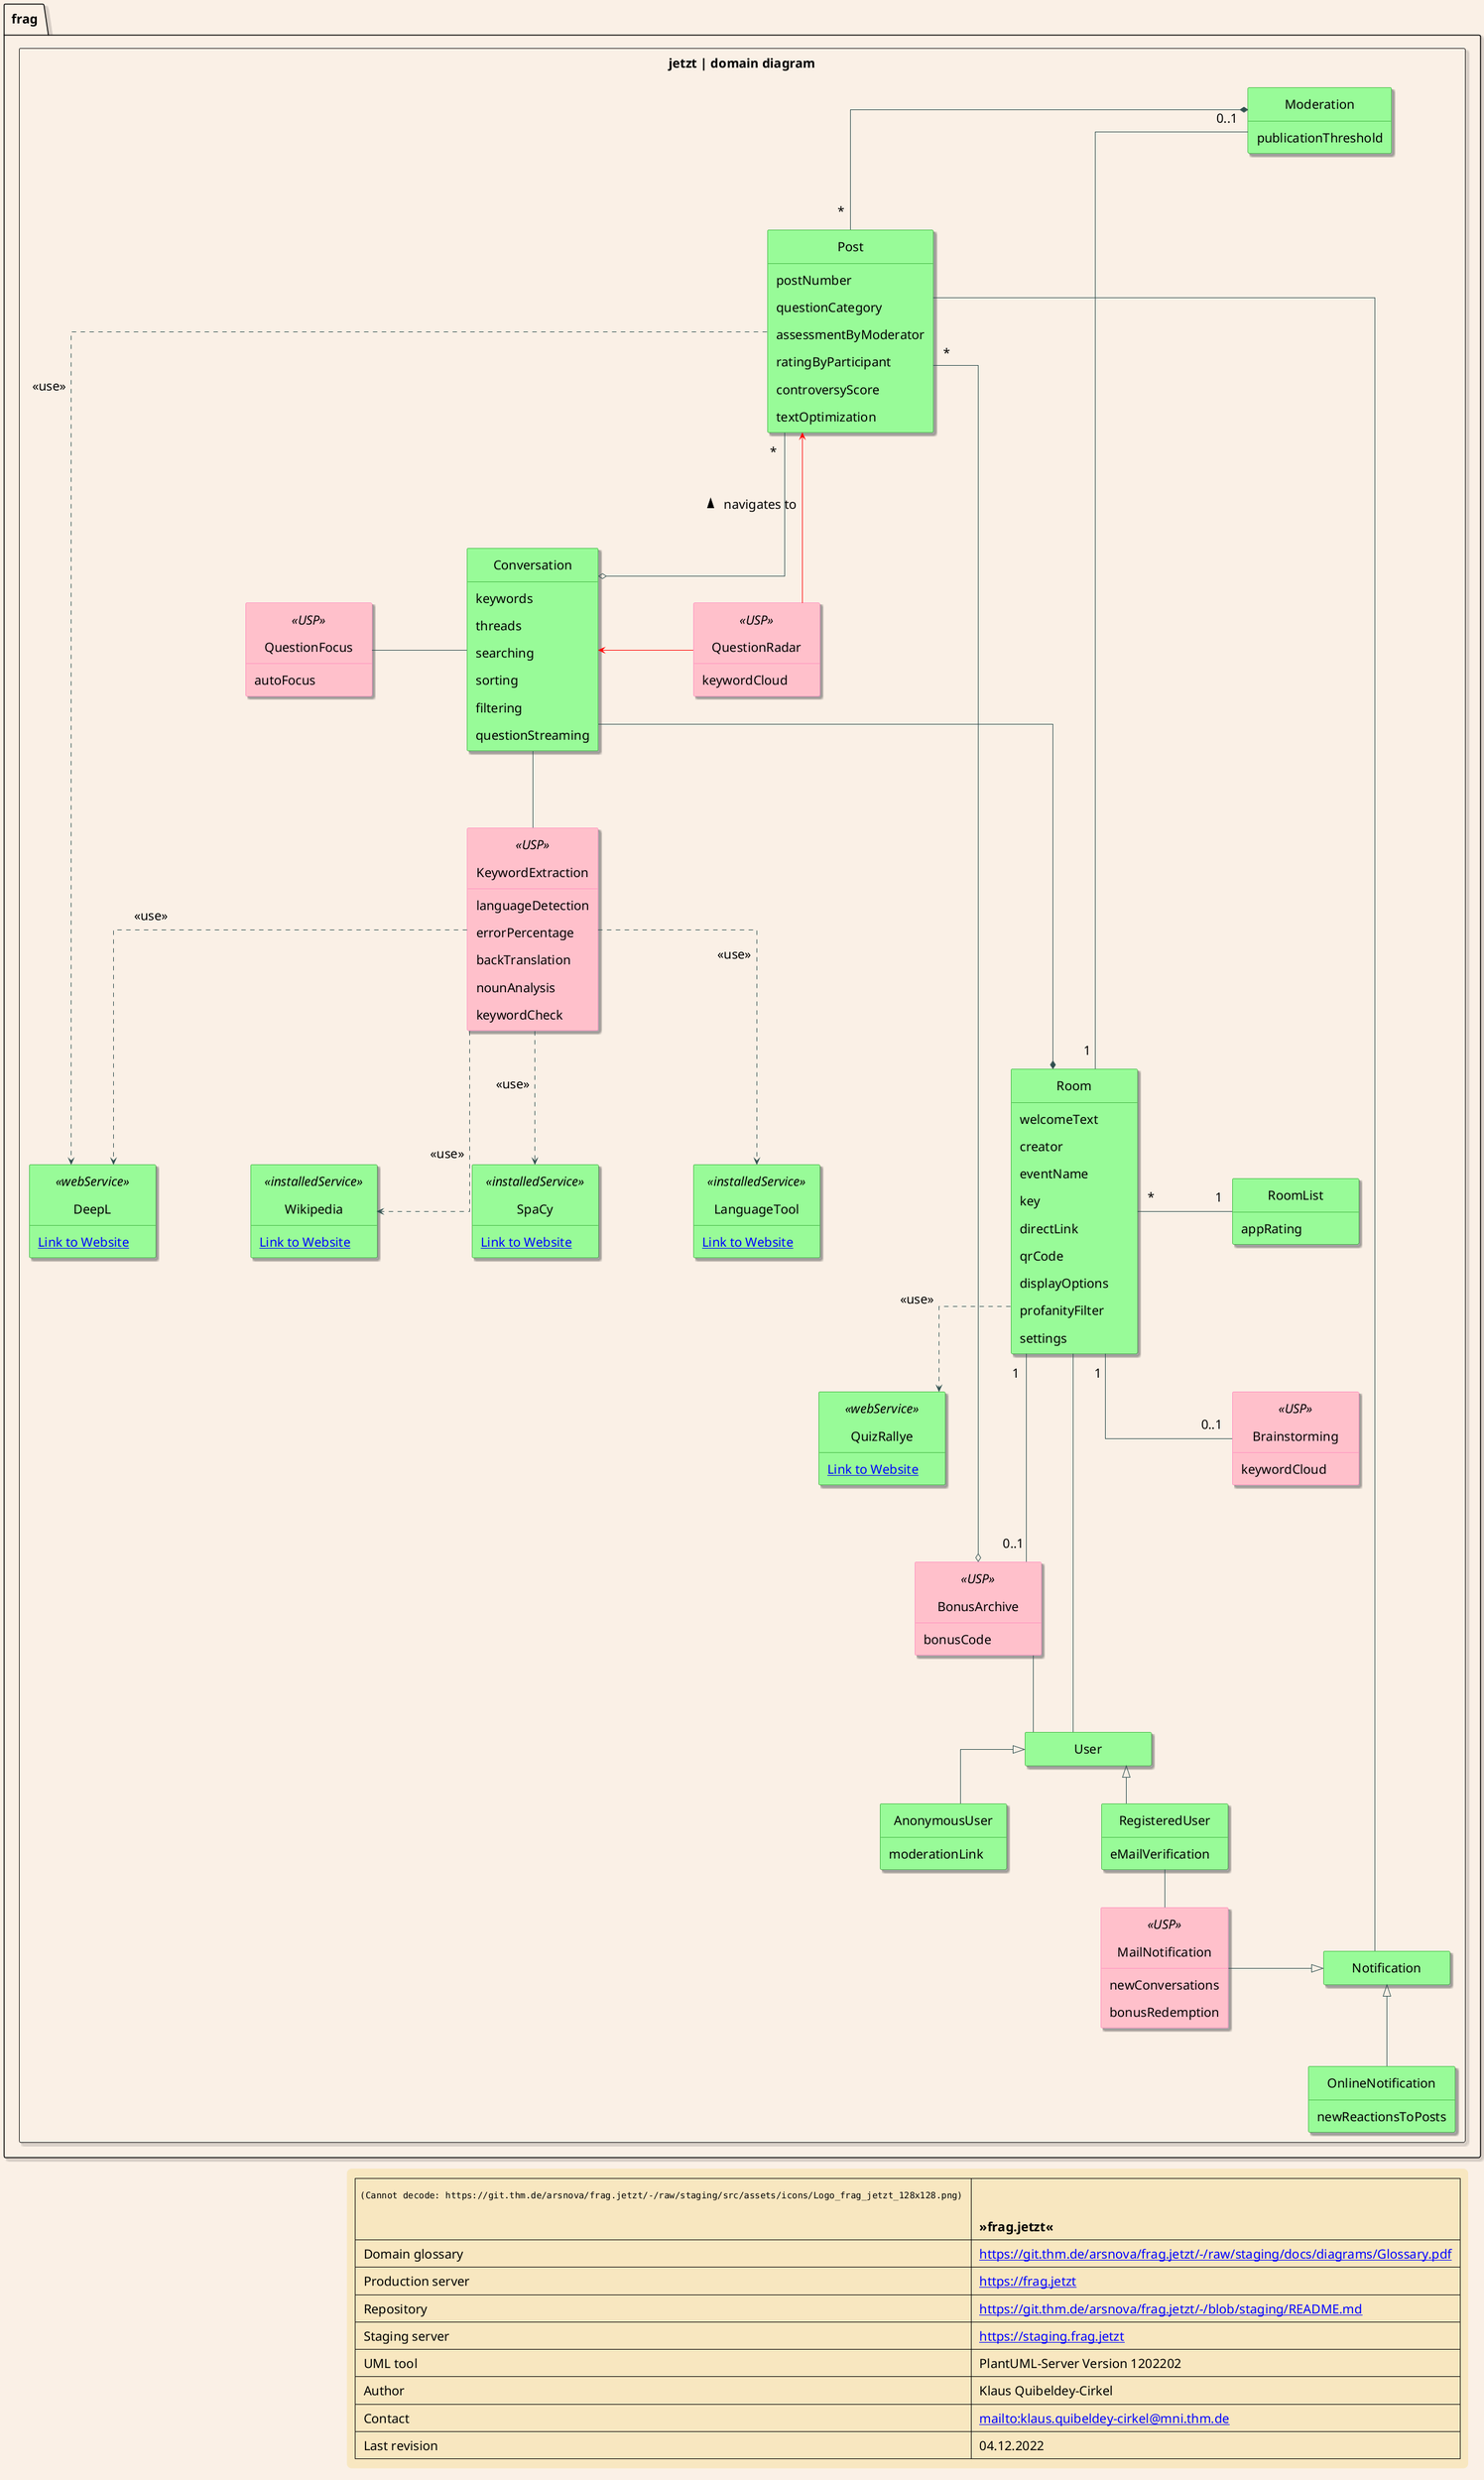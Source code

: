@startuml
skinparam class {
	BackgroundColor PaleGreen
	BorderColor Green
	ArrowColor black
	FontSize 28
	BackgroundColor<<USP>> Pink
	BorderColor<<USP>> HotPink
}

skinparam backgroundColor Linen
skinparam linetype ortho
skinparam shadowing true
skinparam minClassWidth 200
skinparam ArrowThickness 1
skinparam LegendBackgroundColor Strategy
skinparam LegendBorderThickness 0
skinparam LegendFontSize 20
skinparam defaultFontSize 20
skinparam Padding 8
skinparam Nodesep 150
skinparam ArrowColor DarkSlateGray

hide methods
hide empty members
hide circle

package "frag.jetzt | domain diagram" <<Rectangle>> {

class Conversation {
keywords
threads
searching
sorting
filtering
questionStreaming
}

class Room {
welcomeText
creator
eventName
key
directLink
qrCode
displayOptions
profanityFilter
settings
}

class KeywordExtraction <<USP>> {
languageDetection
errorPercentage
backTranslation
nounAnalysis
keywordCheck
}

class Post {
postNumber
questionCategory
assessmentByModerator
ratingByParticipant
controversyScore
textOptimization
}

class Moderation {
publicationThreshold
}

class QuestionFocus <<USP>> {
autoFocus
}

class QuestionRadar <<USP>> {
keywordCloud
}

class RoomList {
appRating
}

class Brainstorming <<USP>> {
keywordCloud
}

class QuizRallye <<webService>> {
[[https://antworte.jetzt {game-based quiz app} Link to Website]]
}

class User {
}

class AnonymousUser {
moderationLink
}

class RegisteredUser {
eMailVerification
}


class BonusArchive <<USP>> {
bonusCode
}

class Notification {
}

class MailNotification <<USP>> {
newConversations
bonusRedemption
}

class OnlineNotification {
newReactionsToPosts
}

class SpaCy <<installedService>> {
[[https://spacy.io/ {NLP} Link to Website]]
}


class DeepL <<webService>> {
[[https://deepl.com {Translator} Link to Website]]
}


class LanguageTool <<installedService>> {
[[https://languagetool.org {used for language detection} Link to Website]]
}


class Wikipedia <<installedService>> {
[[https://dumps.wikimedia.org/ {complete copy of Wikimedia wikis} Link to Website]]
}


AnonymousUser -up-|> User
RegisteredUser -up-|> User
RegisteredUser -- MailNotification

User -- Room

BonusArchive o--- "*" Post
BonusArchive ---  User


OnlineNotification -up-|> Notification
MailNotification -|> Notification

KeywordExtraction  ..> SpaCy : <<use>>
KeywordExtraction  ..> LanguageTool : <<use>>
KeywordExtraction  ..> DeepL : <<use>>
KeywordExtraction  ..> Wikipedia : <<use>>


Moderation "0..1" ---- "1" Room
Moderation *--- "*" Post

Post "*" ----o Conversation
Post --- Notification
Post -right..> DeepL : <<use>>
QuestionRadar -[#red]-> Post : > navigates to

Conversation  ---  KeywordExtraction
Conversation -left--  QuestionFocus
Conversation ----* Room
Conversation <-[#red]right-- QuestionRadar

Room "*" -right---- "1" RoomList
Room "1" ---- "0..1" BonusArchive
Room "1" -- "0..1" Brainstorming
Room ..> QuizRallye : <<use>>

}

legend right
    |<img:https://git.thm.de/arsnova/frag.jetzt/-/raw/staging/src/assets/icons/Logo_frag_jetzt_128x128.png> |= \n\n »frag.jetzt« |
    | Domain glossary | [[https://git.thm.de/arsnova/frag.jetzt/-/raw/staging/docs/diagrams/Glossary.pdf]] |
    | Production server | [[https://frag.jetzt]] |
    | Repository | [[https://git.thm.de/arsnova/frag.jetzt/-/blob/staging/README.md]] |
    | Staging server | [[https://staging.frag.jetzt]] |
    | UML tool| PlantUML-Server Version 1202202|
    | Author| Klaus Quibeldey-Cirkel|
    | Contact| [[mailto:klaus.quibeldey-cirkel@mni.thm.de]] |
    | Last revision| 04.12.2022 |
  end legend
@enduml

